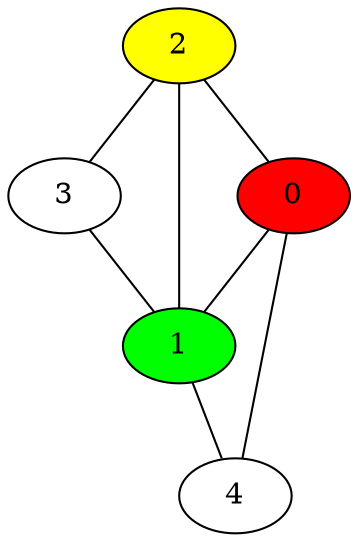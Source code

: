 graph G { 
	2 -- 3;
	2 -- 1;
	2 -- 0;
	3 -- 1;
	0 -- 1;
	0 -- 4;
	1 -- 4;
	1 [style=filled, fillcolor=green]
	0 [style=filled, fillcolor=red]
	2 [style=filled, fillcolor=yellow]
}